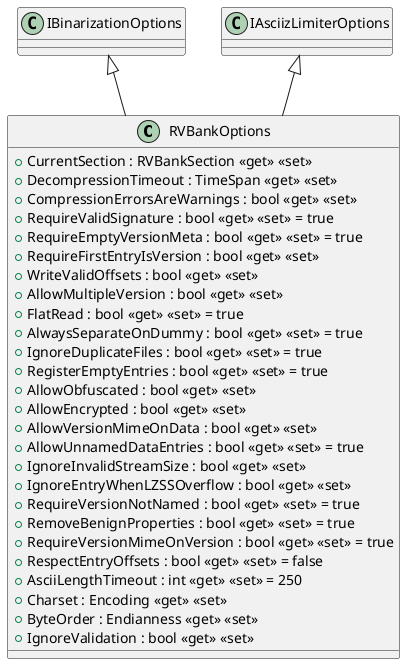 @startuml
class RVBankOptions {
    + CurrentSection : RVBankSection <<get>> <<set>>
    + DecompressionTimeout : TimeSpan <<get>> <<set>>
    + CompressionErrorsAreWarnings : bool <<get>> <<set>>
    + RequireValidSignature : bool <<get>> <<set>> = true
    + RequireEmptyVersionMeta : bool <<get>> <<set>> = true
    + RequireFirstEntryIsVersion : bool <<get>> <<set>>
    + WriteValidOffsets : bool <<get>> <<set>>
    + AllowMultipleVersion : bool <<get>> <<set>>
    + FlatRead : bool <<get>> <<set>> = true
    + AlwaysSeparateOnDummy : bool <<get>> <<set>> = true
    + IgnoreDuplicateFiles : bool <<get>> <<set>> = true
    + RegisterEmptyEntries : bool <<get>> <<set>> = true
    + AllowObfuscated : bool <<get>> <<set>>
    + AllowEncrypted : bool <<get>> <<set>>
    + AllowVersionMimeOnData : bool <<get>> <<set>>
    + AllowUnnamedDataEntries : bool <<get>> <<set>> = true
    + IgnoreInvalidStreamSize : bool <<get>> <<set>>
    + IgnoreEntryWhenLZSSOverflow : bool <<get>> <<set>>
    + RequireVersionNotNamed : bool <<get>> <<set>> = true
    + RemoveBenignProperties : bool <<get>> <<set>> = true
    + RequireVersionMimeOnVersion : bool <<get>> <<set>> = true
    + RespectEntryOffsets : bool <<get>> <<set>> = false
    + AsciiLengthTimeout : int <<get>> <<set>> = 250
    + Charset : Encoding <<get>> <<set>>
    + ByteOrder : Endianness <<get>> <<set>>
    + IgnoreValidation : bool <<get>> <<set>>
}
IBinarizationOptions <|-- RVBankOptions
IAsciizLimiterOptions <|-- RVBankOptions
@enduml
